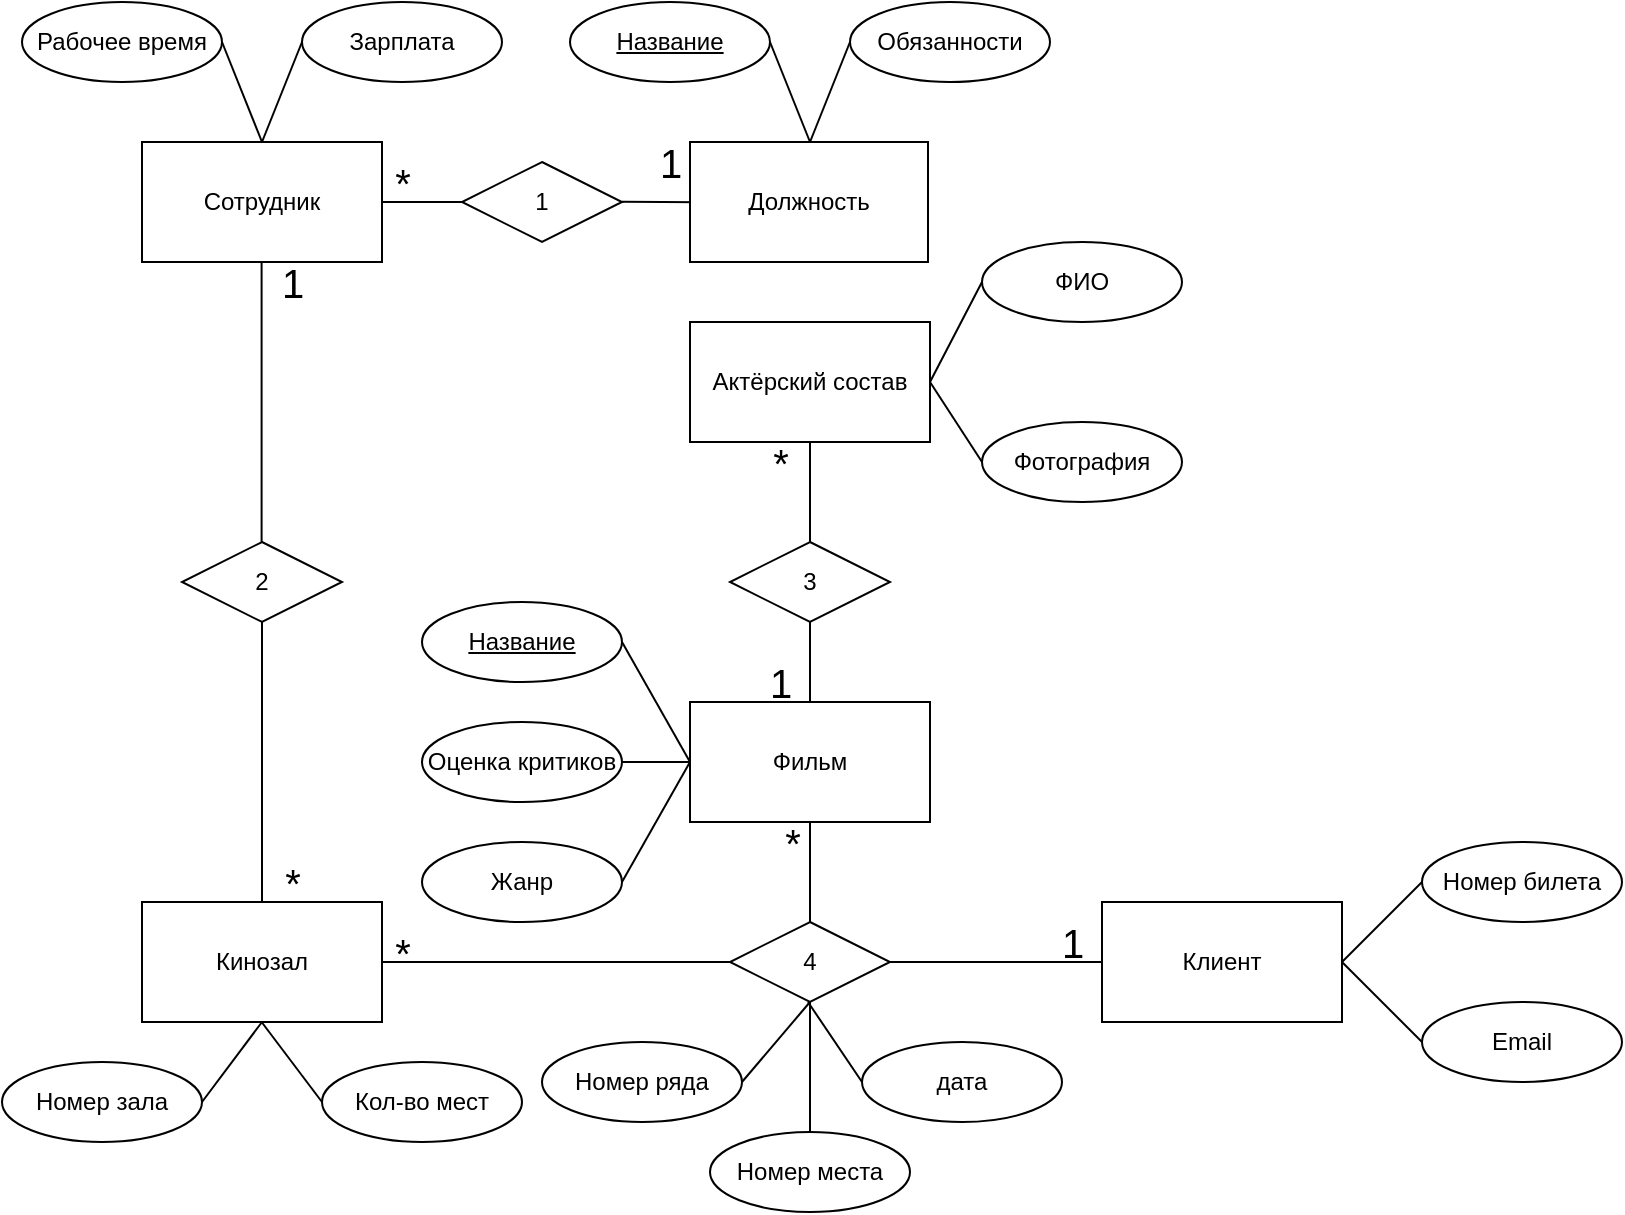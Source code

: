 <mxfile version="20.3.0" type="device"><diagram id="SkCIYCJ4CYWbE12tR4P4" name="Page-1"><mxGraphModel dx="813" dy="499" grid="1" gridSize="10" guides="1" tooltips="1" connect="1" arrows="1" fold="1" page="1" pageScale="1" pageWidth="827" pageHeight="1169" math="0" shadow="0"><root><mxCell id="0"/><mxCell id="1" parent="0"/><mxCell id="ldSEed6Oc58vRBaTmI5g-1" value="Фильм" style="rounded=0;whiteSpace=wrap;html=1;" parent="1" vertex="1"><mxGeometry x="354" y="370" width="120" height="60" as="geometry"/></mxCell><mxCell id="ldSEed6Oc58vRBaTmI5g-2" value="Актёрский состав" style="rounded=0;whiteSpace=wrap;html=1;" parent="1" vertex="1"><mxGeometry x="354" y="180" width="120" height="60" as="geometry"/></mxCell><mxCell id="ldSEed6Oc58vRBaTmI5g-3" value="" style="endArrow=none;html=1;rounded=0;entryX=0.5;entryY=1;entryDx=0;entryDy=0;" parent="1" target="ldSEed6Oc58vRBaTmI5g-2" edge="1"><mxGeometry width="50" height="50" relative="1" as="geometry"><mxPoint x="414" y="290" as="sourcePoint"/><mxPoint x="410" y="240" as="targetPoint"/></mxGeometry></mxCell><mxCell id="ldSEed6Oc58vRBaTmI5g-5" value="ФИО" style="ellipse;whiteSpace=wrap;html=1;" parent="1" vertex="1"><mxGeometry x="500" y="140" width="100" height="40" as="geometry"/></mxCell><mxCell id="ldSEed6Oc58vRBaTmI5g-6" value="Фотография" style="ellipse;whiteSpace=wrap;html=1;" parent="1" vertex="1"><mxGeometry x="500" y="230" width="100" height="40" as="geometry"/></mxCell><mxCell id="ldSEed6Oc58vRBaTmI5g-8" value="" style="endArrow=none;html=1;rounded=0;exitX=1;exitY=0.5;exitDx=0;exitDy=0;entryX=0;entryY=0.5;entryDx=0;entryDy=0;" parent="1" source="ldSEed6Oc58vRBaTmI5g-2" target="ldSEed6Oc58vRBaTmI5g-5" edge="1"><mxGeometry width="50" height="50" relative="1" as="geometry"><mxPoint x="480" y="210" as="sourcePoint"/><mxPoint x="530" y="160" as="targetPoint"/></mxGeometry></mxCell><mxCell id="ldSEed6Oc58vRBaTmI5g-9" value="" style="endArrow=none;html=1;rounded=0;entryX=0;entryY=0.5;entryDx=0;entryDy=0;" parent="1" target="ldSEed6Oc58vRBaTmI5g-6" edge="1"><mxGeometry width="50" height="50" relative="1" as="geometry"><mxPoint x="474" y="210" as="sourcePoint"/><mxPoint x="524" y="160" as="targetPoint"/></mxGeometry></mxCell><mxCell id="ldSEed6Oc58vRBaTmI5g-10" value="&lt;u&gt;Название&lt;/u&gt;" style="ellipse;whiteSpace=wrap;html=1;" parent="1" vertex="1"><mxGeometry x="220" y="320" width="100" height="40" as="geometry"/></mxCell><mxCell id="ldSEed6Oc58vRBaTmI5g-11" value="Оценка критиков" style="ellipse;whiteSpace=wrap;html=1;" parent="1" vertex="1"><mxGeometry x="220" y="380" width="100" height="40" as="geometry"/></mxCell><mxCell id="ldSEed6Oc58vRBaTmI5g-12" value="Жанр" style="ellipse;whiteSpace=wrap;html=1;" parent="1" vertex="1"><mxGeometry x="220" y="440" width="100" height="40" as="geometry"/></mxCell><mxCell id="ldSEed6Oc58vRBaTmI5g-13" value="" style="endArrow=none;html=1;rounded=0;exitX=1;exitY=0.5;exitDx=0;exitDy=0;" parent="1" source="ldSEed6Oc58vRBaTmI5g-10" edge="1"><mxGeometry width="50" height="50" relative="1" as="geometry"><mxPoint x="304" y="450" as="sourcePoint"/><mxPoint x="354" y="400" as="targetPoint"/></mxGeometry></mxCell><mxCell id="ldSEed6Oc58vRBaTmI5g-14" value="" style="endArrow=none;html=1;rounded=0;entryX=0;entryY=0.5;entryDx=0;entryDy=0;exitX=1;exitY=0.5;exitDx=0;exitDy=0;" parent="1" source="ldSEed6Oc58vRBaTmI5g-11" target="ldSEed6Oc58vRBaTmI5g-1" edge="1"><mxGeometry width="50" height="50" relative="1" as="geometry"><mxPoint x="300" y="450" as="sourcePoint"/><mxPoint x="350" y="400" as="targetPoint"/></mxGeometry></mxCell><mxCell id="ldSEed6Oc58vRBaTmI5g-15" value="" style="endArrow=none;html=1;rounded=0;entryX=0;entryY=0.5;entryDx=0;entryDy=0;exitX=1;exitY=0.5;exitDx=0;exitDy=0;" parent="1" source="ldSEed6Oc58vRBaTmI5g-12" target="ldSEed6Oc58vRBaTmI5g-1" edge="1"><mxGeometry width="50" height="50" relative="1" as="geometry"><mxPoint x="300" y="460" as="sourcePoint"/><mxPoint x="350" y="410" as="targetPoint"/></mxGeometry></mxCell><mxCell id="ldSEed6Oc58vRBaTmI5g-16" value="3" style="rhombus;whiteSpace=wrap;html=1;" parent="1" vertex="1"><mxGeometry x="374" y="290" width="80" height="40" as="geometry"/></mxCell><mxCell id="ldSEed6Oc58vRBaTmI5g-17" value="" style="endArrow=none;html=1;rounded=0;entryX=0.5;entryY=1;entryDx=0;entryDy=0;exitX=0.5;exitY=0;exitDx=0;exitDy=0;" parent="1" source="ldSEed6Oc58vRBaTmI5g-1" target="ldSEed6Oc58vRBaTmI5g-16" edge="1"><mxGeometry width="50" height="50" relative="1" as="geometry"><mxPoint x="413" y="380" as="sourcePoint"/><mxPoint x="413" y="330" as="targetPoint"/></mxGeometry></mxCell><mxCell id="ldSEed6Oc58vRBaTmI5g-18" value="" style="endArrow=none;html=1;rounded=0;entryX=0.5;entryY=1;entryDx=0;entryDy=0;" parent="1" edge="1"><mxGeometry width="50" height="50" relative="1" as="geometry"><mxPoint x="414" y="480.0" as="sourcePoint"/><mxPoint x="414" y="430.0" as="targetPoint"/></mxGeometry></mxCell><mxCell id="ldSEed6Oc58vRBaTmI5g-19" value="4" style="rhombus;whiteSpace=wrap;html=1;" parent="1" vertex="1"><mxGeometry x="374" y="480" width="80" height="40" as="geometry"/></mxCell><mxCell id="ldSEed6Oc58vRBaTmI5g-20" value="" style="endArrow=none;html=1;rounded=0;entryX=0.5;entryY=1;entryDx=0;entryDy=0;" parent="1" edge="1"><mxGeometry width="50" height="50" relative="1" as="geometry"><mxPoint x="440" y="560" as="sourcePoint"/><mxPoint x="413" y="520.0" as="targetPoint"/></mxGeometry></mxCell><mxCell id="ldSEed6Oc58vRBaTmI5g-21" value="дата" style="ellipse;whiteSpace=wrap;html=1;" parent="1" vertex="1"><mxGeometry x="440" y="540" width="100" height="40" as="geometry"/></mxCell><mxCell id="ldSEed6Oc58vRBaTmI5g-22" value="" style="endArrow=none;html=1;rounded=0;exitX=0.5;exitY=1;exitDx=0;exitDy=0;" parent="1" source="ldSEed6Oc58vRBaTmI5g-19" edge="1"><mxGeometry width="50" height="50" relative="1" as="geometry"><mxPoint x="381" y="570" as="sourcePoint"/><mxPoint x="380" y="560" as="targetPoint"/></mxGeometry></mxCell><mxCell id="ldSEed6Oc58vRBaTmI5g-23" value="Номер ряда" style="ellipse;whiteSpace=wrap;html=1;" parent="1" vertex="1"><mxGeometry x="280" y="540" width="100" height="40" as="geometry"/></mxCell><mxCell id="ldSEed6Oc58vRBaTmI5g-24" value="Номер места" style="ellipse;whiteSpace=wrap;html=1;" parent="1" vertex="1"><mxGeometry x="364" y="585" width="100" height="40" as="geometry"/></mxCell><mxCell id="ldSEed6Oc58vRBaTmI5g-25" value="" style="endArrow=none;html=1;rounded=0;exitX=0.5;exitY=1;exitDx=0;exitDy=0;" parent="1" source="ldSEed6Oc58vRBaTmI5g-19" edge="1"><mxGeometry width="50" height="50" relative="1" as="geometry"><mxPoint x="448" y="545" as="sourcePoint"/><mxPoint x="414" y="585" as="targetPoint"/></mxGeometry></mxCell><mxCell id="ldSEed6Oc58vRBaTmI5g-26" value="Клиент" style="rounded=0;whiteSpace=wrap;html=1;" parent="1" vertex="1"><mxGeometry x="560" y="470" width="120" height="60" as="geometry"/></mxCell><mxCell id="ldSEed6Oc58vRBaTmI5g-27" value="" style="endArrow=none;html=1;rounded=0;entryX=0;entryY=0.5;entryDx=0;entryDy=0;" parent="1" target="ldSEed6Oc58vRBaTmI5g-26" edge="1"><mxGeometry width="50" height="50" relative="1" as="geometry"><mxPoint x="454" y="500" as="sourcePoint"/><mxPoint x="504" y="450" as="targetPoint"/></mxGeometry></mxCell><mxCell id="ldSEed6Oc58vRBaTmI5g-28" value="" style="endArrow=none;html=1;rounded=0;entryX=0;entryY=0.5;entryDx=0;entryDy=0;" parent="1" target="ldSEed6Oc58vRBaTmI5g-29" edge="1"><mxGeometry width="50" height="50" relative="1" as="geometry"><mxPoint x="680" y="500" as="sourcePoint"/><mxPoint x="730" y="450" as="targetPoint"/></mxGeometry></mxCell><mxCell id="ldSEed6Oc58vRBaTmI5g-29" value="Номер билета" style="ellipse;whiteSpace=wrap;html=1;" parent="1" vertex="1"><mxGeometry x="720" y="440" width="100" height="40" as="geometry"/></mxCell><mxCell id="ldSEed6Oc58vRBaTmI5g-30" value="Email" style="ellipse;whiteSpace=wrap;html=1;" parent="1" vertex="1"><mxGeometry x="720" y="520" width="100" height="40" as="geometry"/></mxCell><mxCell id="ldSEed6Oc58vRBaTmI5g-31" value="" style="endArrow=none;html=1;rounded=0;entryX=0;entryY=0.5;entryDx=0;entryDy=0;exitX=1;exitY=0.5;exitDx=0;exitDy=0;" parent="1" source="ldSEed6Oc58vRBaTmI5g-26" target="ldSEed6Oc58vRBaTmI5g-30" edge="1"><mxGeometry width="50" height="50" relative="1" as="geometry"><mxPoint x="680" y="550" as="sourcePoint"/><mxPoint x="727" y="500" as="targetPoint"/></mxGeometry></mxCell><mxCell id="ldSEed6Oc58vRBaTmI5g-32" value="Кинозал" style="rounded=0;whiteSpace=wrap;html=1;" parent="1" vertex="1"><mxGeometry x="80" y="470" width="120" height="60" as="geometry"/></mxCell><mxCell id="ldSEed6Oc58vRBaTmI5g-33" value="" style="endArrow=none;html=1;rounded=0;exitX=1;exitY=0.5;exitDx=0;exitDy=0;" parent="1" source="ldSEed6Oc58vRBaTmI5g-32" edge="1"><mxGeometry width="50" height="50" relative="1" as="geometry"><mxPoint x="324" y="550" as="sourcePoint"/><mxPoint x="374" y="500" as="targetPoint"/></mxGeometry></mxCell><mxCell id="ldSEed6Oc58vRBaTmI5g-34" value="" style="endArrow=none;html=1;rounded=0;" parent="1" edge="1"><mxGeometry width="50" height="50" relative="1" as="geometry"><mxPoint x="140" y="530" as="sourcePoint"/><mxPoint x="110" y="570.0" as="targetPoint"/></mxGeometry></mxCell><mxCell id="ldSEed6Oc58vRBaTmI5g-35" value="Номер зала" style="ellipse;whiteSpace=wrap;html=1;" parent="1" vertex="1"><mxGeometry x="10" y="550" width="100" height="40" as="geometry"/></mxCell><mxCell id="ldSEed6Oc58vRBaTmI5g-38" value="" style="endArrow=none;html=1;rounded=0;exitX=0;exitY=0.5;exitDx=0;exitDy=0;" parent="1" source="ldSEed6Oc58vRBaTmI5g-39" edge="1"><mxGeometry width="50" height="50" relative="1" as="geometry"><mxPoint x="139.8" y="590" as="sourcePoint"/><mxPoint x="139.8" y="530" as="targetPoint"/></mxGeometry></mxCell><mxCell id="ldSEed6Oc58vRBaTmI5g-39" value="Кол-во мест" style="ellipse;whiteSpace=wrap;html=1;" parent="1" vertex="1"><mxGeometry x="170" y="550" width="100" height="40" as="geometry"/></mxCell><mxCell id="ldSEed6Oc58vRBaTmI5g-40" value="2" style="rhombus;whiteSpace=wrap;html=1;" parent="1" vertex="1"><mxGeometry x="100" y="290" width="80" height="40" as="geometry"/></mxCell><mxCell id="ldSEed6Oc58vRBaTmI5g-41" value="" style="endArrow=none;html=1;rounded=0;entryX=0.5;entryY=1;entryDx=0;entryDy=0;" parent="1" target="ldSEed6Oc58vRBaTmI5g-40" edge="1"><mxGeometry width="50" height="50" relative="1" as="geometry"><mxPoint x="140" y="470" as="sourcePoint"/><mxPoint x="190" y="420" as="targetPoint"/></mxGeometry></mxCell><mxCell id="ldSEed6Oc58vRBaTmI5g-42" value="Сотрудник" style="rounded=0;whiteSpace=wrap;html=1;" parent="1" vertex="1"><mxGeometry x="80" y="90" width="120" height="60" as="geometry"/></mxCell><mxCell id="ldSEed6Oc58vRBaTmI5g-43" value="" style="endArrow=none;html=1;rounded=0;entryX=0.5;entryY=1;entryDx=0;entryDy=0;" parent="1" edge="1"><mxGeometry width="50" height="50" relative="1" as="geometry"><mxPoint x="139.8" y="290" as="sourcePoint"/><mxPoint x="139.8" y="150.0" as="targetPoint"/></mxGeometry></mxCell><mxCell id="ldSEed6Oc58vRBaTmI5g-44" value="Рабочее время" style="ellipse;whiteSpace=wrap;html=1;" parent="1" vertex="1"><mxGeometry x="20" y="20" width="100" height="40" as="geometry"/></mxCell><mxCell id="ldSEed6Oc58vRBaTmI5g-45" value="Зарплата" style="ellipse;whiteSpace=wrap;html=1;" parent="1" vertex="1"><mxGeometry x="160" y="20" width="100" height="40" as="geometry"/></mxCell><mxCell id="ldSEed6Oc58vRBaTmI5g-46" value="" style="endArrow=none;html=1;rounded=0;exitX=0.5;exitY=0;exitDx=0;exitDy=0;" parent="1" source="ldSEed6Oc58vRBaTmI5g-42" edge="1"><mxGeometry width="50" height="50" relative="1" as="geometry"><mxPoint x="110" y="70" as="sourcePoint"/><mxPoint x="160" y="40" as="targetPoint"/></mxGeometry></mxCell><mxCell id="ldSEed6Oc58vRBaTmI5g-47" value="" style="endArrow=none;html=1;rounded=0;exitX=0.5;exitY=0;exitDx=0;exitDy=0;entryX=1;entryY=0.5;entryDx=0;entryDy=0;" parent="1" source="ldSEed6Oc58vRBaTmI5g-42" target="ldSEed6Oc58vRBaTmI5g-44" edge="1"><mxGeometry width="50" height="50" relative="1" as="geometry"><mxPoint x="100" y="90.0" as="sourcePoint"/><mxPoint x="120" y="20" as="targetPoint"/></mxGeometry></mxCell><mxCell id="ldSEed6Oc58vRBaTmI5g-48" value="1" style="rhombus;whiteSpace=wrap;html=1;" parent="1" vertex="1"><mxGeometry x="240" y="100" width="80" height="40" as="geometry"/></mxCell><mxCell id="ldSEed6Oc58vRBaTmI5g-49" value="" style="endArrow=none;html=1;rounded=0;exitX=1;exitY=0.5;exitDx=0;exitDy=0;" parent="1" edge="1"><mxGeometry width="50" height="50" relative="1" as="geometry"><mxPoint x="200" y="120" as="sourcePoint"/><mxPoint x="240" y="120" as="targetPoint"/></mxGeometry></mxCell><mxCell id="ldSEed6Oc58vRBaTmI5g-50" value="" style="endArrow=none;html=1;rounded=0;exitX=1;exitY=0.5;exitDx=0;exitDy=0;" parent="1" edge="1"><mxGeometry width="50" height="50" relative="1" as="geometry"><mxPoint x="320" y="119.86" as="sourcePoint"/><mxPoint x="360" y="120.1" as="targetPoint"/></mxGeometry></mxCell><mxCell id="ldSEed6Oc58vRBaTmI5g-51" value="Должность" style="rounded=0;whiteSpace=wrap;html=1;" parent="1" vertex="1"><mxGeometry x="354" y="90" width="119" height="60" as="geometry"/></mxCell><mxCell id="ldSEed6Oc58vRBaTmI5g-52" value="&lt;u&gt;Название&lt;/u&gt;" style="ellipse;whiteSpace=wrap;html=1;" parent="1" vertex="1"><mxGeometry x="294" y="20" width="100" height="40" as="geometry"/></mxCell><mxCell id="ldSEed6Oc58vRBaTmI5g-53" value="Обязанности" style="ellipse;whiteSpace=wrap;html=1;" parent="1" vertex="1"><mxGeometry x="434" y="20" width="100" height="40" as="geometry"/></mxCell><mxCell id="ldSEed6Oc58vRBaTmI5g-54" value="" style="endArrow=none;html=1;rounded=0;exitX=0.5;exitY=0;exitDx=0;exitDy=0;" parent="1" edge="1"><mxGeometry width="50" height="50" relative="1" as="geometry"><mxPoint x="414" y="90" as="sourcePoint"/><mxPoint x="434" y="40" as="targetPoint"/></mxGeometry></mxCell><mxCell id="ldSEed6Oc58vRBaTmI5g-55" value="" style="endArrow=none;html=1;rounded=0;exitX=0.5;exitY=0;exitDx=0;exitDy=0;entryX=1;entryY=0.5;entryDx=0;entryDy=0;" parent="1" target="ldSEed6Oc58vRBaTmI5g-52" edge="1"><mxGeometry width="50" height="50" relative="1" as="geometry"><mxPoint x="414" y="90" as="sourcePoint"/><mxPoint x="394" y="20" as="targetPoint"/></mxGeometry></mxCell><mxCell id="tixLywk11q0lsrxBCCWo-1" value="&lt;font style=&quot;font-size: 20px;&quot;&gt;*&lt;/font&gt;" style="text;html=1;align=center;verticalAlign=middle;resizable=0;points=[];autosize=1;strokeColor=none;fillColor=none;" vertex="1" parent="1"><mxGeometry x="195" y="475" width="30" height="40" as="geometry"/></mxCell><mxCell id="tixLywk11q0lsrxBCCWo-2" value="&lt;font style=&quot;font-size: 20px;&quot;&gt;*&lt;/font&gt;" style="text;html=1;align=center;verticalAlign=middle;resizable=0;points=[];autosize=1;strokeColor=none;fillColor=none;" vertex="1" parent="1"><mxGeometry x="390" y="420" width="30" height="40" as="geometry"/></mxCell><mxCell id="tixLywk11q0lsrxBCCWo-3" value="&lt;font style=&quot;font-size: 20px;&quot;&gt;*&lt;/font&gt;" style="text;html=1;align=center;verticalAlign=middle;resizable=0;points=[];autosize=1;strokeColor=none;fillColor=none;" vertex="1" parent="1"><mxGeometry x="384" y="230" width="30" height="40" as="geometry"/></mxCell><mxCell id="tixLywk11q0lsrxBCCWo-5" value="&lt;font style=&quot;font-size: 20px;&quot;&gt;1&lt;/font&gt;" style="text;html=1;align=center;verticalAlign=middle;resizable=0;points=[];autosize=1;strokeColor=none;fillColor=none;" vertex="1" parent="1"><mxGeometry x="384" y="340" width="30" height="40" as="geometry"/></mxCell><mxCell id="tixLywk11q0lsrxBCCWo-6" value="&lt;font style=&quot;font-size: 20px;&quot;&gt;1&lt;/font&gt;" style="text;html=1;align=center;verticalAlign=middle;resizable=0;points=[];autosize=1;strokeColor=none;fillColor=none;" vertex="1" parent="1"><mxGeometry x="140" y="140" width="30" height="40" as="geometry"/></mxCell><mxCell id="tixLywk11q0lsrxBCCWo-7" value="&lt;font style=&quot;font-size: 20px;&quot;&gt;*&lt;/font&gt;" style="text;html=1;align=center;verticalAlign=middle;resizable=0;points=[];autosize=1;strokeColor=none;fillColor=none;" vertex="1" parent="1"><mxGeometry x="140" y="440" width="30" height="40" as="geometry"/></mxCell><mxCell id="tixLywk11q0lsrxBCCWo-8" value="&lt;font style=&quot;font-size: 20px;&quot;&gt;1&lt;/font&gt;" style="text;html=1;align=center;verticalAlign=middle;resizable=0;points=[];autosize=1;strokeColor=none;fillColor=none;" vertex="1" parent="1"><mxGeometry x="530" y="470" width="30" height="40" as="geometry"/></mxCell><mxCell id="tixLywk11q0lsrxBCCWo-9" value="&lt;font style=&quot;font-size: 20px;&quot;&gt;1&lt;/font&gt;" style="text;html=1;align=center;verticalAlign=middle;resizable=0;points=[];autosize=1;strokeColor=none;fillColor=none;" vertex="1" parent="1"><mxGeometry x="329" y="80" width="30" height="40" as="geometry"/></mxCell><mxCell id="tixLywk11q0lsrxBCCWo-10" value="&lt;font style=&quot;font-size: 20px;&quot;&gt;*&lt;/font&gt;" style="text;html=1;align=center;verticalAlign=middle;resizable=0;points=[];autosize=1;strokeColor=none;fillColor=none;" vertex="1" parent="1"><mxGeometry x="195" y="90" width="30" height="40" as="geometry"/></mxCell></root></mxGraphModel></diagram></mxfile>